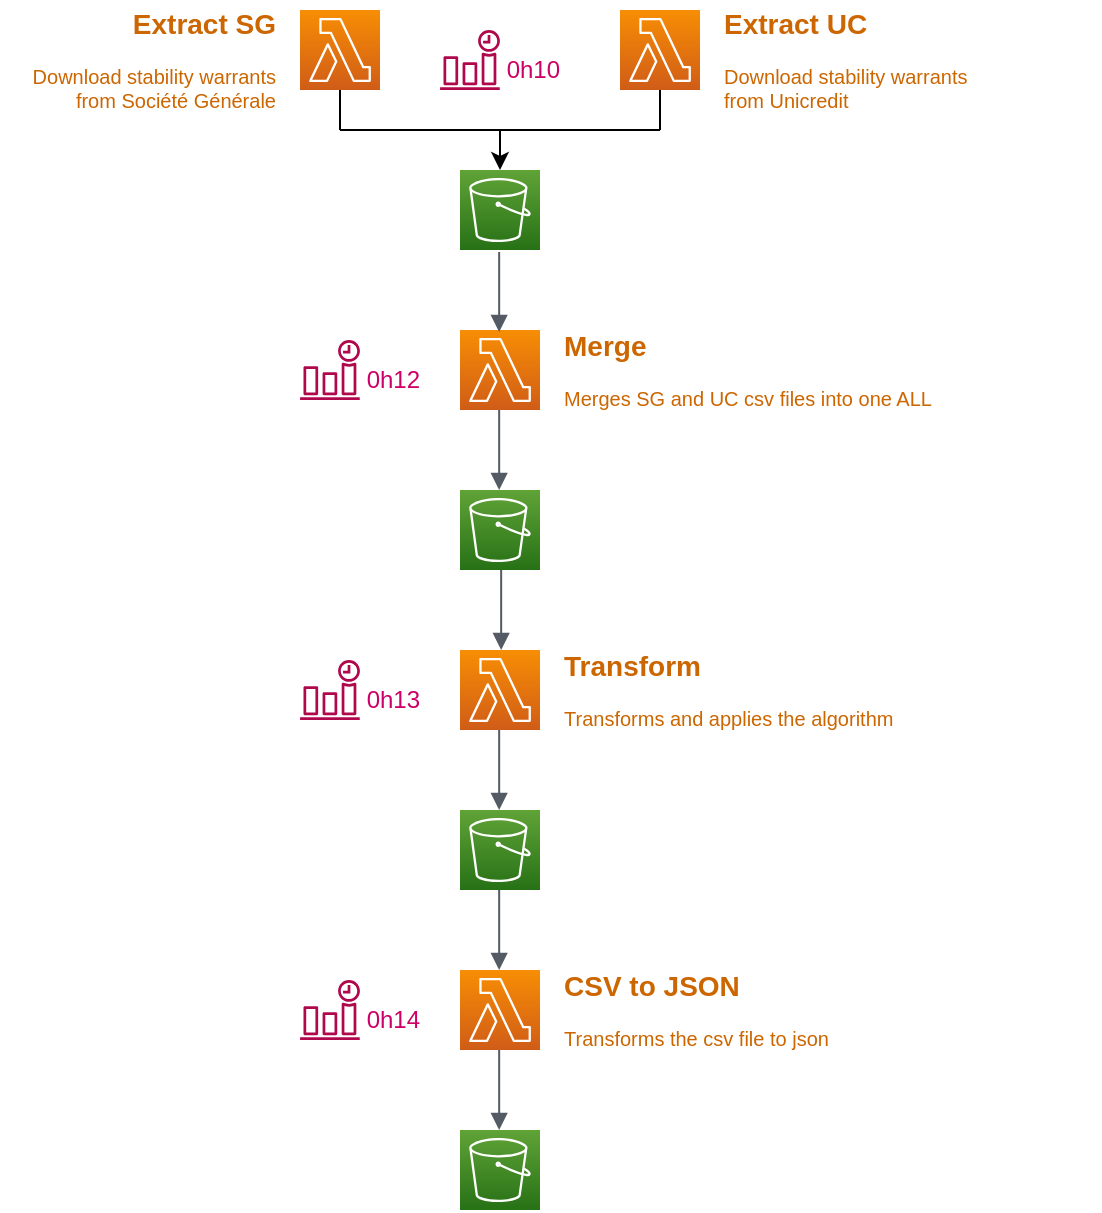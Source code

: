 <mxfile version="16.5.4" type="device"><diagram id="kZerIj4fPpN9XhUY6DlO" name="Page-1"><mxGraphModel dx="1038" dy="489" grid="1" gridSize="10" guides="1" tooltips="1" connect="1" arrows="1" fold="1" page="1" pageScale="1" pageWidth="827" pageHeight="1169" math="0" shadow="0"><root><mxCell id="0"/><mxCell id="1" parent="0"/><mxCell id="mHBUEEuIlm3kdnM-V34R-1" value="" style="sketch=0;points=[[0,0,0],[0.25,0,0],[0.5,0,0],[0.75,0,0],[1,0,0],[0,1,0],[0.25,1,0],[0.5,1,0],[0.75,1,0],[1,1,0],[0,0.25,0],[0,0.5,0],[0,0.75,0],[1,0.25,0],[1,0.5,0],[1,0.75,0]];outlineConnect=0;fontColor=#232F3E;gradientColor=#F78E04;gradientDirection=north;fillColor=#D05C17;strokeColor=#ffffff;dashed=0;verticalLabelPosition=bottom;verticalAlign=top;align=center;html=1;fontSize=12;fontStyle=0;aspect=fixed;shape=mxgraph.aws4.resourceIcon;resIcon=mxgraph.aws4.lambda;" vertex="1" parent="1"><mxGeometry x="320" y="240" width="40" height="40" as="geometry"/></mxCell><mxCell id="mHBUEEuIlm3kdnM-V34R-4" value="" style="sketch=0;points=[[0,0,0],[0.25,0,0],[0.5,0,0],[0.75,0,0],[1,0,0],[0,1,0],[0.25,1,0],[0.5,1,0],[0.75,1,0],[1,1,0],[0,0.25,0],[0,0.5,0],[0,0.75,0],[1,0.25,0],[1,0.5,0],[1,0.75,0]];outlineConnect=0;fontColor=#232F3E;gradientColor=#60A337;gradientDirection=north;fillColor=#277116;strokeColor=#ffffff;dashed=0;verticalLabelPosition=bottom;verticalAlign=top;align=center;html=1;fontSize=12;fontStyle=0;aspect=fixed;shape=mxgraph.aws4.resourceIcon;resIcon=mxgraph.aws4.s3;" vertex="1" parent="1"><mxGeometry x="320" y="320" width="40" height="40" as="geometry"/></mxCell><mxCell id="mHBUEEuIlm3kdnM-V34R-5" value="" style="sketch=0;outlineConnect=0;fontColor=#232F3E;gradientColor=none;fillColor=#B0084D;strokeColor=none;dashed=0;verticalLabelPosition=bottom;verticalAlign=top;align=center;html=1;fontSize=12;fontStyle=0;aspect=fixed;pointerEvents=1;shape=mxgraph.aws4.event_time_based;" vertex="1" parent="1"><mxGeometry x="240" y="245" width="30" height="30" as="geometry"/></mxCell><mxCell id="mHBUEEuIlm3kdnM-V34R-15" value="&lt;font color=&quot;#cc0066&quot;&gt;&amp;nbsp;0h12&lt;/font&gt;" style="text;html=1;strokeColor=none;fillColor=none;align=center;verticalAlign=middle;whiteSpace=wrap;rounded=0;" vertex="1" parent="1"><mxGeometry x="270" y="255" width="30" height="20" as="geometry"/></mxCell><mxCell id="mHBUEEuIlm3kdnM-V34R-20" value="&lt;font color=&quot;#cc6600&quot;&gt;&lt;b&gt;&lt;font style=&quot;font-size: 14px&quot;&gt;Merge&lt;/font&gt;&lt;/b&gt;&lt;br style=&quot;font-size: 9px&quot;&gt;&lt;br style=&quot;font-size: 9px&quot;&gt;Merges SG and UC csv files into one ALL&lt;/font&gt;" style="text;html=1;strokeColor=none;fillColor=none;align=left;verticalAlign=middle;whiteSpace=wrap;rounded=0;fontSize=10;fontColor=#CC0066;" vertex="1" parent="1"><mxGeometry x="370" y="240" width="250" height="40" as="geometry"/></mxCell><mxCell id="mHBUEEuIlm3kdnM-V34R-21" value="" style="sketch=0;points=[[0,0,0],[0.25,0,0],[0.5,0,0],[0.75,0,0],[1,0,0],[0,1,0],[0.25,1,0],[0.5,1,0],[0.75,1,0],[1,1,0],[0,0.25,0],[0,0.5,0],[0,0.75,0],[1,0.25,0],[1,0.5,0],[1,0.75,0]];outlineConnect=0;fontColor=#232F3E;gradientColor=#F78E04;gradientDirection=north;fillColor=#D05C17;strokeColor=#ffffff;dashed=0;verticalLabelPosition=bottom;verticalAlign=top;align=center;html=1;fontSize=12;fontStyle=0;aspect=fixed;shape=mxgraph.aws4.resourceIcon;resIcon=mxgraph.aws4.lambda;" vertex="1" parent="1"><mxGeometry x="320" y="400" width="40" height="40" as="geometry"/></mxCell><mxCell id="mHBUEEuIlm3kdnM-V34R-22" value="" style="sketch=0;points=[[0,0,0],[0.25,0,0],[0.5,0,0],[0.75,0,0],[1,0,0],[0,1,0],[0.25,1,0],[0.5,1,0],[0.75,1,0],[1,1,0],[0,0.25,0],[0,0.5,0],[0,0.75,0],[1,0.25,0],[1,0.5,0],[1,0.75,0]];outlineConnect=0;fontColor=#232F3E;gradientColor=#60A337;gradientDirection=north;fillColor=#277116;strokeColor=#ffffff;dashed=0;verticalLabelPosition=bottom;verticalAlign=top;align=center;html=1;fontSize=12;fontStyle=0;aspect=fixed;shape=mxgraph.aws4.resourceIcon;resIcon=mxgraph.aws4.s3;" vertex="1" parent="1"><mxGeometry x="320" y="480" width="40" height="40" as="geometry"/></mxCell><mxCell id="mHBUEEuIlm3kdnM-V34R-23" value="" style="sketch=0;outlineConnect=0;fontColor=#232F3E;gradientColor=none;fillColor=#B0084D;strokeColor=none;dashed=0;verticalLabelPosition=bottom;verticalAlign=top;align=center;html=1;fontSize=12;fontStyle=0;aspect=fixed;pointerEvents=1;shape=mxgraph.aws4.event_time_based;" vertex="1" parent="1"><mxGeometry x="240" y="405" width="30" height="30" as="geometry"/></mxCell><mxCell id="mHBUEEuIlm3kdnM-V34R-24" value="&lt;font color=&quot;#cc0066&quot;&gt;&amp;nbsp;0h13&lt;/font&gt;" style="text;html=1;strokeColor=none;fillColor=none;align=center;verticalAlign=middle;whiteSpace=wrap;rounded=0;" vertex="1" parent="1"><mxGeometry x="270" y="415" width="30" height="20" as="geometry"/></mxCell><mxCell id="mHBUEEuIlm3kdnM-V34R-25" value="&lt;font color=&quot;#cc6600&quot;&gt;&lt;b&gt;&lt;font style=&quot;font-size: 14px&quot;&gt;Transform&lt;/font&gt;&lt;/b&gt;&lt;br style=&quot;font-size: 9px&quot;&gt;&lt;br style=&quot;font-size: 9px&quot;&gt;Transforms and applies the algorithm&lt;br&gt;&lt;/font&gt;" style="text;html=1;strokeColor=none;fillColor=none;align=left;verticalAlign=middle;whiteSpace=wrap;rounded=0;fontSize=10;fontColor=#CC0066;" vertex="1" parent="1"><mxGeometry x="370" y="400" width="250" height="40" as="geometry"/></mxCell><mxCell id="mHBUEEuIlm3kdnM-V34R-26" value="" style="edgeStyle=orthogonalEdgeStyle;html=1;endArrow=none;elbow=vertical;startArrow=block;startFill=1;strokeColor=#545B64;rounded=0;fontSize=9;fontColor=#CC6600;" edge="1" parent="1"><mxGeometry width="100" relative="1" as="geometry"><mxPoint x="339.58" y="320" as="sourcePoint"/><mxPoint x="339.58" y="280" as="targetPoint"/></mxGeometry></mxCell><mxCell id="mHBUEEuIlm3kdnM-V34R-30" value="" style="edgeStyle=orthogonalEdgeStyle;html=1;endArrow=none;elbow=vertical;startArrow=block;startFill=1;strokeColor=#545B64;rounded=0;fontSize=9;fontColor=#CC6600;" edge="1" parent="1"><mxGeometry width="100" relative="1" as="geometry"><mxPoint x="340.58" y="400" as="sourcePoint"/><mxPoint x="340.58" y="360" as="targetPoint"/></mxGeometry></mxCell><mxCell id="mHBUEEuIlm3kdnM-V34R-31" value="" style="edgeStyle=orthogonalEdgeStyle;html=1;endArrow=none;elbow=vertical;startArrow=block;startFill=1;strokeColor=#545B64;rounded=0;fontSize=9;fontColor=#CC6600;" edge="1" parent="1"><mxGeometry width="100" relative="1" as="geometry"><mxPoint x="339.58" y="480" as="sourcePoint"/><mxPoint x="339.58" y="440" as="targetPoint"/></mxGeometry></mxCell><mxCell id="mHBUEEuIlm3kdnM-V34R-32" value="" style="sketch=0;points=[[0,0,0],[0.25,0,0],[0.5,0,0],[0.75,0,0],[1,0,0],[0,1,0],[0.25,1,0],[0.5,1,0],[0.75,1,0],[1,1,0],[0,0.25,0],[0,0.5,0],[0,0.75,0],[1,0.25,0],[1,0.5,0],[1,0.75,0]];outlineConnect=0;fontColor=#232F3E;gradientColor=#F78E04;gradientDirection=north;fillColor=#D05C17;strokeColor=#ffffff;dashed=0;verticalLabelPosition=bottom;verticalAlign=top;align=center;html=1;fontSize=12;fontStyle=0;aspect=fixed;shape=mxgraph.aws4.resourceIcon;resIcon=mxgraph.aws4.lambda;" vertex="1" parent="1"><mxGeometry x="320" y="560" width="40" height="40" as="geometry"/></mxCell><mxCell id="mHBUEEuIlm3kdnM-V34R-33" value="" style="sketch=0;points=[[0,0,0],[0.25,0,0],[0.5,0,0],[0.75,0,0],[1,0,0],[0,1,0],[0.25,1,0],[0.5,1,0],[0.75,1,0],[1,1,0],[0,0.25,0],[0,0.5,0],[0,0.75,0],[1,0.25,0],[1,0.5,0],[1,0.75,0]];outlineConnect=0;fontColor=#232F3E;gradientColor=#60A337;gradientDirection=north;fillColor=#277116;strokeColor=#ffffff;dashed=0;verticalLabelPosition=bottom;verticalAlign=top;align=center;html=1;fontSize=12;fontStyle=0;aspect=fixed;shape=mxgraph.aws4.resourceIcon;resIcon=mxgraph.aws4.s3;" vertex="1" parent="1"><mxGeometry x="320" y="640" width="40" height="40" as="geometry"/></mxCell><mxCell id="mHBUEEuIlm3kdnM-V34R-34" value="" style="sketch=0;outlineConnect=0;fontColor=#232F3E;gradientColor=none;fillColor=#B0084D;strokeColor=none;dashed=0;verticalLabelPosition=bottom;verticalAlign=top;align=center;html=1;fontSize=12;fontStyle=0;aspect=fixed;pointerEvents=1;shape=mxgraph.aws4.event_time_based;" vertex="1" parent="1"><mxGeometry x="240" y="565" width="30" height="30" as="geometry"/></mxCell><mxCell id="mHBUEEuIlm3kdnM-V34R-35" value="&lt;font color=&quot;#cc0066&quot;&gt;&amp;nbsp;0h14&lt;/font&gt;" style="text;html=1;strokeColor=none;fillColor=none;align=center;verticalAlign=middle;whiteSpace=wrap;rounded=0;" vertex="1" parent="1"><mxGeometry x="270" y="575" width="30" height="20" as="geometry"/></mxCell><mxCell id="mHBUEEuIlm3kdnM-V34R-36" value="&lt;font color=&quot;#cc6600&quot;&gt;&lt;b&gt;&lt;font style=&quot;font-size: 14px&quot;&gt;CSV to JSON&lt;/font&gt;&lt;/b&gt;&lt;br style=&quot;font-size: 9px&quot;&gt;&lt;br style=&quot;font-size: 9px&quot;&gt;Transforms the csv file to json&lt;br&gt;&lt;/font&gt;" style="text;html=1;strokeColor=none;fillColor=none;align=left;verticalAlign=middle;whiteSpace=wrap;rounded=0;fontSize=10;fontColor=#CC0066;" vertex="1" parent="1"><mxGeometry x="370" y="560" width="250" height="40" as="geometry"/></mxCell><mxCell id="mHBUEEuIlm3kdnM-V34R-37" value="" style="edgeStyle=orthogonalEdgeStyle;html=1;endArrow=none;elbow=vertical;startArrow=block;startFill=1;strokeColor=#545B64;rounded=0;fontSize=9;fontColor=#CC6600;" edge="1" parent="1"><mxGeometry width="100" relative="1" as="geometry"><mxPoint x="339.58" y="640" as="sourcePoint"/><mxPoint x="339.58" y="600" as="targetPoint"/></mxGeometry></mxCell><mxCell id="mHBUEEuIlm3kdnM-V34R-38" value="" style="edgeStyle=orthogonalEdgeStyle;html=1;endArrow=none;elbow=vertical;startArrow=block;startFill=1;strokeColor=#545B64;rounded=0;fontSize=9;fontColor=#CC6600;" edge="1" parent="1"><mxGeometry width="100" relative="1" as="geometry"><mxPoint x="339.58" y="560" as="sourcePoint"/><mxPoint x="339.58" y="520" as="targetPoint"/></mxGeometry></mxCell><mxCell id="mHBUEEuIlm3kdnM-V34R-39" value="" style="sketch=0;points=[[0,0,0],[0.25,0,0],[0.5,0,0],[0.75,0,0],[1,0,0],[0,1,0],[0.25,1,0],[0.5,1,0],[0.75,1,0],[1,1,0],[0,0.25,0],[0,0.5,0],[0,0.75,0],[1,0.25,0],[1,0.5,0],[1,0.75,0]];outlineConnect=0;fontColor=#232F3E;gradientColor=#60A337;gradientDirection=north;fillColor=#277116;strokeColor=#ffffff;dashed=0;verticalLabelPosition=bottom;verticalAlign=top;align=center;html=1;fontSize=12;fontStyle=0;aspect=fixed;shape=mxgraph.aws4.resourceIcon;resIcon=mxgraph.aws4.s3;" vertex="1" parent="1"><mxGeometry x="320" y="160" width="40" height="40" as="geometry"/></mxCell><mxCell id="mHBUEEuIlm3kdnM-V34R-40" value="" style="edgeStyle=orthogonalEdgeStyle;html=1;endArrow=none;elbow=vertical;startArrow=block;startFill=1;strokeColor=#545B64;rounded=0;fontSize=9;fontColor=#CC6600;" edge="1" parent="1"><mxGeometry width="100" relative="1" as="geometry"><mxPoint x="339.58" y="241" as="sourcePoint"/><mxPoint x="339.58" y="201" as="targetPoint"/></mxGeometry></mxCell><mxCell id="mHBUEEuIlm3kdnM-V34R-41" value="" style="sketch=0;points=[[0,0,0],[0.25,0,0],[0.5,0,0],[0.75,0,0],[1,0,0],[0,1,0],[0.25,1,0],[0.5,1,0],[0.75,1,0],[1,1,0],[0,0.25,0],[0,0.5,0],[0,0.75,0],[1,0.25,0],[1,0.5,0],[1,0.75,0]];outlineConnect=0;fontColor=#232F3E;gradientColor=#F78E04;gradientDirection=north;fillColor=#D05C17;strokeColor=#ffffff;dashed=0;verticalLabelPosition=bottom;verticalAlign=top;align=center;html=1;fontSize=12;fontStyle=0;aspect=fixed;shape=mxgraph.aws4.resourceIcon;resIcon=mxgraph.aws4.lambda;" vertex="1" parent="1"><mxGeometry x="400" y="80" width="40" height="40" as="geometry"/></mxCell><mxCell id="mHBUEEuIlm3kdnM-V34R-42" value="" style="sketch=0;outlineConnect=0;fontColor=#232F3E;gradientColor=none;fillColor=#B0084D;strokeColor=none;dashed=0;verticalLabelPosition=bottom;verticalAlign=top;align=center;html=1;fontSize=12;fontStyle=0;aspect=fixed;pointerEvents=1;shape=mxgraph.aws4.event_time_based;" vertex="1" parent="1"><mxGeometry x="310" y="90" width="30" height="30" as="geometry"/></mxCell><mxCell id="mHBUEEuIlm3kdnM-V34R-43" value="&lt;font color=&quot;#cc0066&quot;&gt;&amp;nbsp;0h10&lt;/font&gt;" style="text;html=1;strokeColor=none;fillColor=none;align=center;verticalAlign=middle;whiteSpace=wrap;rounded=0;" vertex="1" parent="1"><mxGeometry x="340" y="100" width="30" height="20" as="geometry"/></mxCell><mxCell id="mHBUEEuIlm3kdnM-V34R-44" value="&lt;font color=&quot;#cc6600&quot;&gt;&lt;b&gt;&lt;font style=&quot;font-size: 14px&quot;&gt;Extract UC&lt;/font&gt;&lt;/b&gt;&lt;br style=&quot;font-size: 9px&quot;&gt;&lt;br style=&quot;font-size: 9px&quot;&gt;Download stability warrants&lt;br&gt;from Unicredit&lt;br&gt;&lt;/font&gt;" style="text;html=1;strokeColor=none;fillColor=none;align=left;verticalAlign=middle;whiteSpace=wrap;rounded=0;fontSize=10;fontColor=#CC0066;" vertex="1" parent="1"><mxGeometry x="450" y="75" width="190" height="60" as="geometry"/></mxCell><mxCell id="mHBUEEuIlm3kdnM-V34R-45" value="" style="sketch=0;points=[[0,0,0],[0.25,0,0],[0.5,0,0],[0.75,0,0],[1,0,0],[0,1,0],[0.25,1,0],[0.5,1,0],[0.75,1,0],[1,1,0],[0,0.25,0],[0,0.5,0],[0,0.75,0],[1,0.25,0],[1,0.5,0],[1,0.75,0]];outlineConnect=0;fontColor=#232F3E;gradientColor=#F78E04;gradientDirection=north;fillColor=#D05C17;strokeColor=#ffffff;dashed=0;verticalLabelPosition=bottom;verticalAlign=top;align=center;html=1;fontSize=12;fontStyle=0;aspect=fixed;shape=mxgraph.aws4.resourceIcon;resIcon=mxgraph.aws4.lambda;" vertex="1" parent="1"><mxGeometry x="240" y="80" width="40" height="40" as="geometry"/></mxCell><mxCell id="mHBUEEuIlm3kdnM-V34R-48" value="&lt;font color=&quot;#cc6600&quot;&gt;&lt;b&gt;&lt;font style=&quot;font-size: 14px&quot;&gt;Extract SG&lt;/font&gt;&lt;/b&gt;&lt;br style=&quot;font-size: 9px&quot;&gt;&lt;br style=&quot;font-size: 9px&quot;&gt;Download stability warrants &lt;br&gt;from Société Générale&lt;br&gt;&lt;/font&gt;" style="text;html=1;strokeColor=none;fillColor=none;align=right;verticalAlign=middle;whiteSpace=wrap;rounded=0;fontSize=10;fontColor=#CC0066;" vertex="1" parent="1"><mxGeometry x="90" y="80" width="140" height="50" as="geometry"/></mxCell><mxCell id="mHBUEEuIlm3kdnM-V34R-49" value="" style="endArrow=classic;html=1;rounded=0;fontSize=9;fontColor=#CC6600;entryX=0.5;entryY=0;entryDx=0;entryDy=0;entryPerimeter=0;" edge="1" parent="1" target="mHBUEEuIlm3kdnM-V34R-39"><mxGeometry width="50" height="50" relative="1" as="geometry"><mxPoint x="340" y="140" as="sourcePoint"/><mxPoint x="420" y="20" as="targetPoint"/></mxGeometry></mxCell><mxCell id="mHBUEEuIlm3kdnM-V34R-50" value="" style="endArrow=none;html=1;rounded=0;fontSize=9;fontColor=#CC6600;" edge="1" parent="1"><mxGeometry width="50" height="50" relative="1" as="geometry"><mxPoint x="260" y="140" as="sourcePoint"/><mxPoint x="420" y="140" as="targetPoint"/></mxGeometry></mxCell><mxCell id="mHBUEEuIlm3kdnM-V34R-51" value="" style="endArrow=none;html=1;rounded=0;fontSize=9;fontColor=#CC6600;entryX=0.5;entryY=1;entryDx=0;entryDy=0;entryPerimeter=0;" edge="1" parent="1" target="mHBUEEuIlm3kdnM-V34R-41"><mxGeometry width="50" height="50" relative="1" as="geometry"><mxPoint x="420" y="140" as="sourcePoint"/><mxPoint x="420" y="20" as="targetPoint"/></mxGeometry></mxCell><mxCell id="mHBUEEuIlm3kdnM-V34R-52" value="" style="endArrow=none;html=1;rounded=0;fontSize=9;fontColor=#CC6600;entryX=0.5;entryY=1;entryDx=0;entryDy=0;entryPerimeter=0;" edge="1" parent="1" target="mHBUEEuIlm3kdnM-V34R-45"><mxGeometry width="50" height="50" relative="1" as="geometry"><mxPoint x="260" y="140" as="sourcePoint"/><mxPoint x="280" y="140" as="targetPoint"/></mxGeometry></mxCell></root></mxGraphModel></diagram></mxfile>